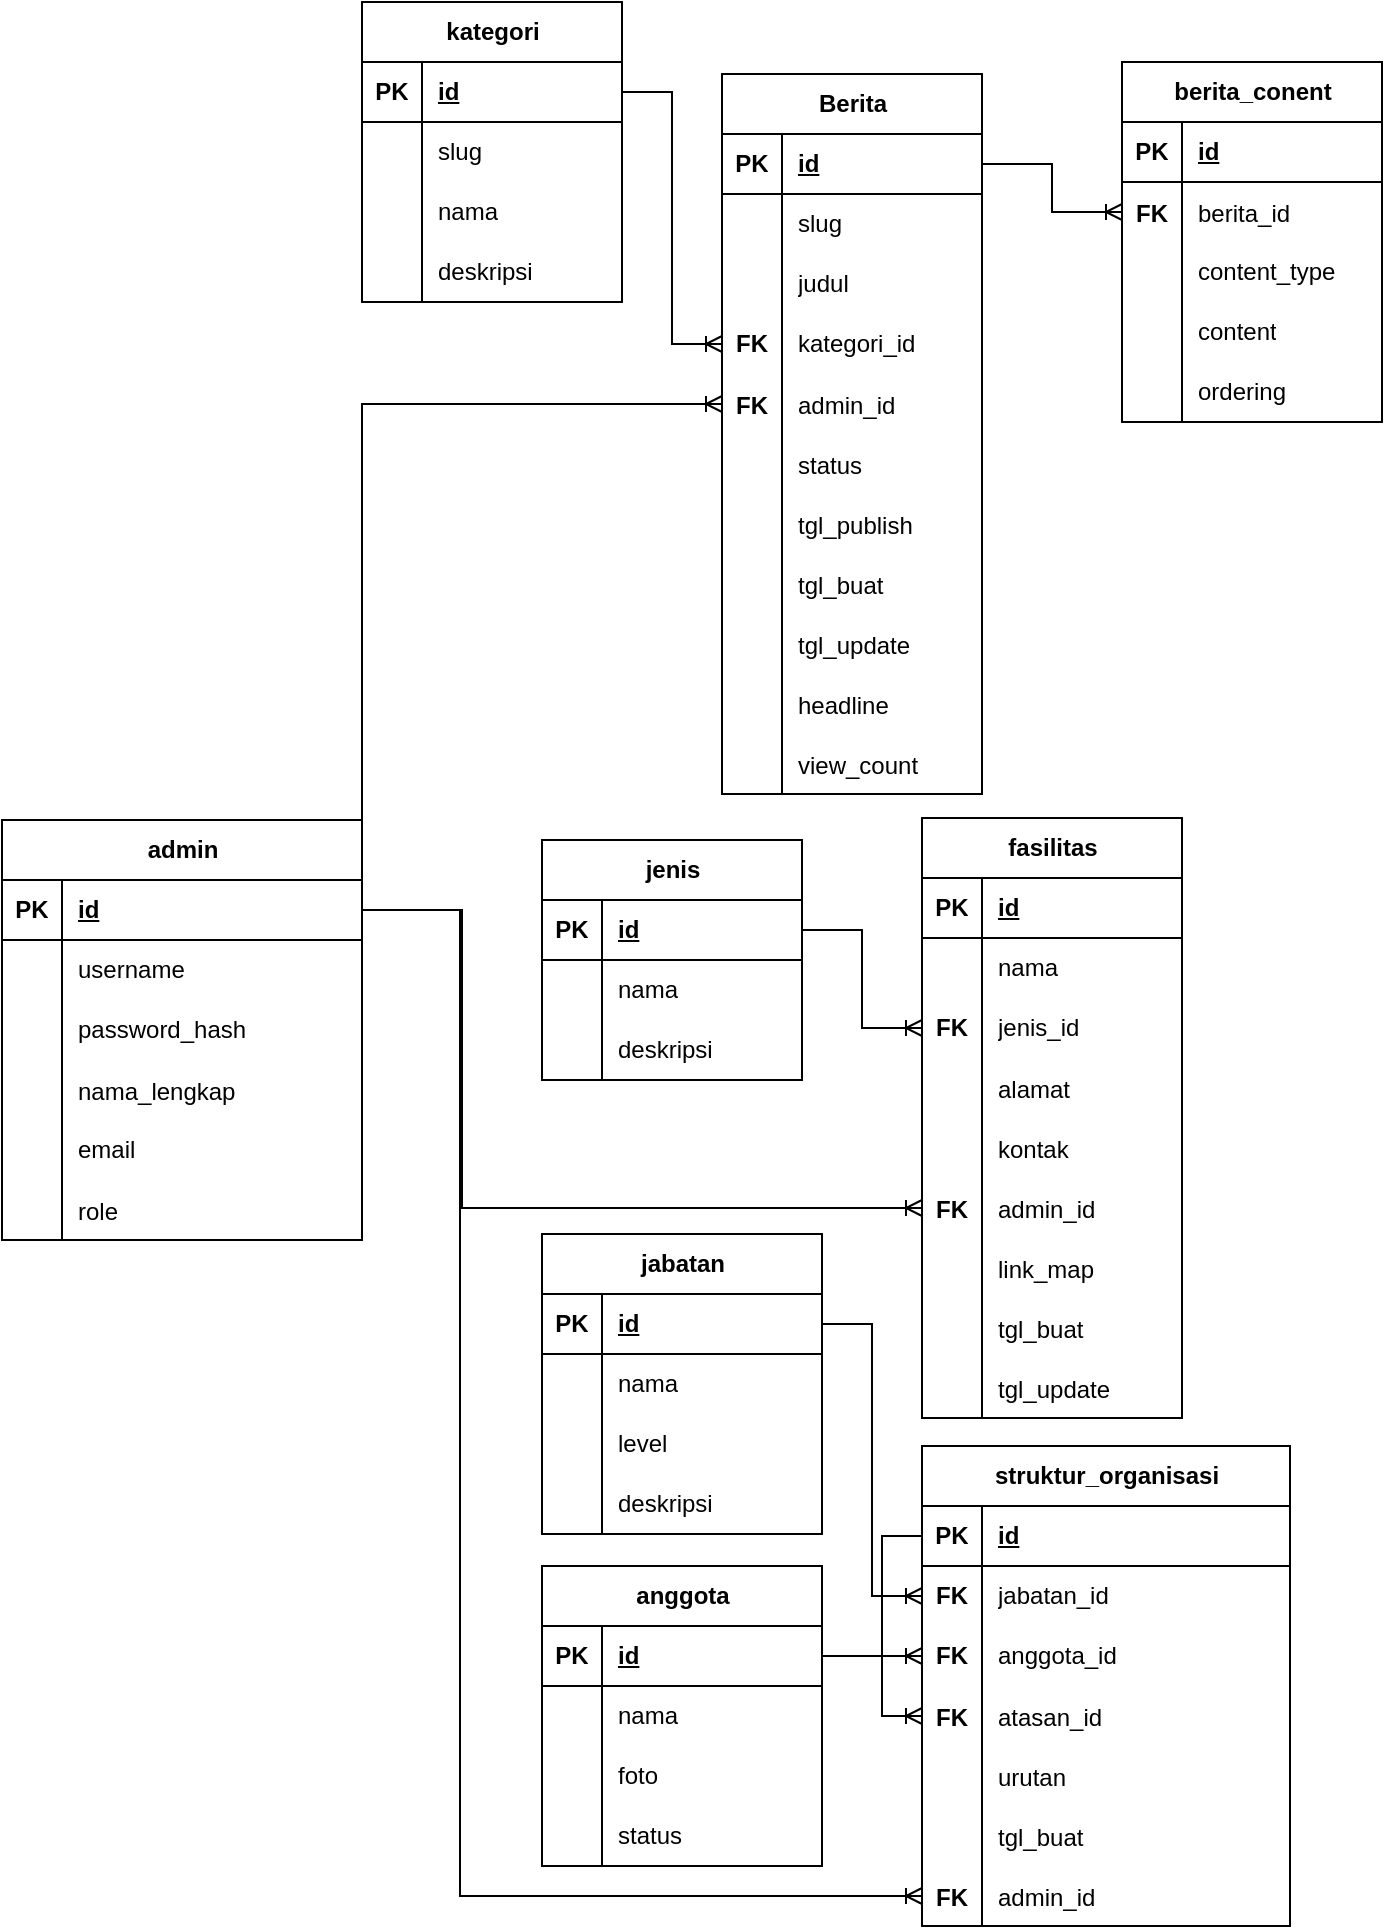 <mxfile version="27.0.9">
  <diagram name="Page-1" id="cSUBBvy3aydul2sepo6r">
    <mxGraphModel dx="1429" dy="1171" grid="0" gridSize="10" guides="1" tooltips="1" connect="1" arrows="1" fold="1" page="1" pageScale="1" pageWidth="827" pageHeight="1169" math="0" shadow="0">
      <root>
        <mxCell id="0" />
        <mxCell id="1" parent="0" />
        <mxCell id="IkmzxzV9DppKLUuK1JFX-2" style="edgeStyle=orthogonalEdgeStyle;rounded=0;orthogonalLoop=1;jettySize=auto;html=1;entryX=0;entryY=0.5;entryDx=0;entryDy=0;endArrow=ERoneToMany;endFill=0;" parent="1" source="rhD4lq1W77YX2N_1p_Zf-81" target="nZKKWfOyKsP0jCYNkTCt-26" edge="1">
          <mxGeometry relative="1" as="geometry" />
        </mxCell>
        <mxCell id="3QVw0OYUMFy-d4I39LsL-48" value="admin" style="shape=table;startSize=30;container=1;collapsible=1;childLayout=tableLayout;fixedRows=1;rowLines=0;fontStyle=1;align=center;resizeLast=1;html=1;" parent="1" vertex="1">
          <mxGeometry x="54" y="459" width="180" height="210" as="geometry" />
        </mxCell>
        <mxCell id="3QVw0OYUMFy-d4I39LsL-49" value="" style="shape=tableRow;horizontal=0;startSize=0;swimlaneHead=0;swimlaneBody=0;fillColor=none;collapsible=0;dropTarget=0;points=[[0,0.5],[1,0.5]];portConstraint=eastwest;top=0;left=0;right=0;bottom=1;" parent="3QVw0OYUMFy-d4I39LsL-48" vertex="1">
          <mxGeometry y="30" width="180" height="30" as="geometry" />
        </mxCell>
        <mxCell id="3QVw0OYUMFy-d4I39LsL-50" value="PK" style="shape=partialRectangle;connectable=0;fillColor=none;top=0;left=0;bottom=0;right=0;fontStyle=1;overflow=hidden;whiteSpace=wrap;html=1;" parent="3QVw0OYUMFy-d4I39LsL-49" vertex="1">
          <mxGeometry width="30" height="30" as="geometry">
            <mxRectangle width="30" height="30" as="alternateBounds" />
          </mxGeometry>
        </mxCell>
        <mxCell id="3QVw0OYUMFy-d4I39LsL-51" value="id" style="shape=partialRectangle;connectable=0;fillColor=none;top=0;left=0;bottom=0;right=0;align=left;spacingLeft=6;fontStyle=5;overflow=hidden;whiteSpace=wrap;html=1;" parent="3QVw0OYUMFy-d4I39LsL-49" vertex="1">
          <mxGeometry x="30" width="150" height="30" as="geometry">
            <mxRectangle width="150" height="30" as="alternateBounds" />
          </mxGeometry>
        </mxCell>
        <mxCell id="3QVw0OYUMFy-d4I39LsL-52" value="" style="shape=tableRow;horizontal=0;startSize=0;swimlaneHead=0;swimlaneBody=0;fillColor=none;collapsible=0;dropTarget=0;points=[[0,0.5],[1,0.5]];portConstraint=eastwest;top=0;left=0;right=0;bottom=0;" parent="3QVw0OYUMFy-d4I39LsL-48" vertex="1">
          <mxGeometry y="60" width="180" height="30" as="geometry" />
        </mxCell>
        <mxCell id="3QVw0OYUMFy-d4I39LsL-53" value="" style="shape=partialRectangle;connectable=0;fillColor=none;top=0;left=0;bottom=0;right=0;editable=1;overflow=hidden;whiteSpace=wrap;html=1;" parent="3QVw0OYUMFy-d4I39LsL-52" vertex="1">
          <mxGeometry width="30" height="30" as="geometry">
            <mxRectangle width="30" height="30" as="alternateBounds" />
          </mxGeometry>
        </mxCell>
        <mxCell id="3QVw0OYUMFy-d4I39LsL-54" value="username" style="shape=partialRectangle;connectable=0;fillColor=none;top=0;left=0;bottom=0;right=0;align=left;spacingLeft=6;overflow=hidden;whiteSpace=wrap;html=1;" parent="3QVw0OYUMFy-d4I39LsL-52" vertex="1">
          <mxGeometry x="30" width="150" height="30" as="geometry">
            <mxRectangle width="150" height="30" as="alternateBounds" />
          </mxGeometry>
        </mxCell>
        <mxCell id="3QVw0OYUMFy-d4I39LsL-55" value="" style="shape=tableRow;horizontal=0;startSize=0;swimlaneHead=0;swimlaneBody=0;fillColor=none;collapsible=0;dropTarget=0;points=[[0,0.5],[1,0.5]];portConstraint=eastwest;top=0;left=0;right=0;bottom=0;" parent="3QVw0OYUMFy-d4I39LsL-48" vertex="1">
          <mxGeometry y="90" width="180" height="30" as="geometry" />
        </mxCell>
        <mxCell id="3QVw0OYUMFy-d4I39LsL-56" value="" style="shape=partialRectangle;connectable=0;fillColor=none;top=0;left=0;bottom=0;right=0;editable=1;overflow=hidden;whiteSpace=wrap;html=1;" parent="3QVw0OYUMFy-d4I39LsL-55" vertex="1">
          <mxGeometry width="30" height="30" as="geometry">
            <mxRectangle width="30" height="30" as="alternateBounds" />
          </mxGeometry>
        </mxCell>
        <mxCell id="3QVw0OYUMFy-d4I39LsL-57" value="password_hash" style="shape=partialRectangle;connectable=0;fillColor=none;top=0;left=0;bottom=0;right=0;align=left;spacingLeft=6;overflow=hidden;whiteSpace=wrap;html=1;" parent="3QVw0OYUMFy-d4I39LsL-55" vertex="1">
          <mxGeometry x="30" width="150" height="30" as="geometry">
            <mxRectangle width="150" height="30" as="alternateBounds" />
          </mxGeometry>
        </mxCell>
        <mxCell id="VhhcnLdFDwOgfsDwkNdY-6" value="" style="shape=tableRow;horizontal=0;startSize=0;swimlaneHead=0;swimlaneBody=0;fillColor=none;collapsible=0;dropTarget=0;points=[[0,0.5],[1,0.5]];portConstraint=eastwest;top=0;left=0;right=0;bottom=0;" parent="3QVw0OYUMFy-d4I39LsL-48" vertex="1">
          <mxGeometry y="120" width="180" height="30" as="geometry" />
        </mxCell>
        <mxCell id="VhhcnLdFDwOgfsDwkNdY-7" value="" style="shape=partialRectangle;connectable=0;fillColor=none;top=0;left=0;bottom=0;right=0;editable=1;overflow=hidden;" parent="VhhcnLdFDwOgfsDwkNdY-6" vertex="1">
          <mxGeometry width="30" height="30" as="geometry">
            <mxRectangle width="30" height="30" as="alternateBounds" />
          </mxGeometry>
        </mxCell>
        <mxCell id="VhhcnLdFDwOgfsDwkNdY-8" value="nama_lengkap" style="shape=partialRectangle;connectable=0;fillColor=none;top=0;left=0;bottom=0;right=0;align=left;spacingLeft=6;overflow=hidden;" parent="VhhcnLdFDwOgfsDwkNdY-6" vertex="1">
          <mxGeometry x="30" width="150" height="30" as="geometry">
            <mxRectangle width="150" height="30" as="alternateBounds" />
          </mxGeometry>
        </mxCell>
        <mxCell id="3QVw0OYUMFy-d4I39LsL-58" value="" style="shape=tableRow;horizontal=0;startSize=0;swimlaneHead=0;swimlaneBody=0;fillColor=none;collapsible=0;dropTarget=0;points=[[0,0.5],[1,0.5]];portConstraint=eastwest;top=0;left=0;right=0;bottom=0;" parent="3QVw0OYUMFy-d4I39LsL-48" vertex="1">
          <mxGeometry y="150" width="180" height="30" as="geometry" />
        </mxCell>
        <mxCell id="3QVw0OYUMFy-d4I39LsL-59" value="" style="shape=partialRectangle;connectable=0;fillColor=none;top=0;left=0;bottom=0;right=0;editable=1;overflow=hidden;whiteSpace=wrap;html=1;" parent="3QVw0OYUMFy-d4I39LsL-58" vertex="1">
          <mxGeometry width="30" height="30" as="geometry">
            <mxRectangle width="30" height="30" as="alternateBounds" />
          </mxGeometry>
        </mxCell>
        <mxCell id="3QVw0OYUMFy-d4I39LsL-60" value="email" style="shape=partialRectangle;connectable=0;fillColor=none;top=0;left=0;bottom=0;right=0;align=left;spacingLeft=6;overflow=hidden;whiteSpace=wrap;html=1;" parent="3QVw0OYUMFy-d4I39LsL-58" vertex="1">
          <mxGeometry x="30" width="150" height="30" as="geometry">
            <mxRectangle width="150" height="30" as="alternateBounds" />
          </mxGeometry>
        </mxCell>
        <mxCell id="3QVw0OYUMFy-d4I39LsL-61" value="" style="shape=tableRow;horizontal=0;startSize=0;swimlaneHead=0;swimlaneBody=0;fillColor=none;collapsible=0;dropTarget=0;points=[[0,0.5],[1,0.5]];portConstraint=eastwest;top=0;left=0;right=0;bottom=0;" parent="3QVw0OYUMFy-d4I39LsL-48" vertex="1">
          <mxGeometry y="180" width="180" height="30" as="geometry" />
        </mxCell>
        <mxCell id="3QVw0OYUMFy-d4I39LsL-62" value="" style="shape=partialRectangle;connectable=0;fillColor=none;top=0;left=0;bottom=0;right=0;editable=1;overflow=hidden;" parent="3QVw0OYUMFy-d4I39LsL-61" vertex="1">
          <mxGeometry width="30" height="30" as="geometry">
            <mxRectangle width="30" height="30" as="alternateBounds" />
          </mxGeometry>
        </mxCell>
        <mxCell id="3QVw0OYUMFy-d4I39LsL-63" value="role" style="shape=partialRectangle;connectable=0;fillColor=none;top=0;left=0;bottom=0;right=0;align=left;spacingLeft=6;overflow=hidden;" parent="3QVw0OYUMFy-d4I39LsL-61" vertex="1">
          <mxGeometry x="30" width="150" height="30" as="geometry">
            <mxRectangle width="150" height="30" as="alternateBounds" />
          </mxGeometry>
        </mxCell>
        <mxCell id="3QVw0OYUMFy-d4I39LsL-120" value="Berita" style="shape=table;startSize=30;container=1;collapsible=1;childLayout=tableLayout;fixedRows=1;rowLines=0;fontStyle=1;align=center;resizeLast=1;html=1;" parent="1" vertex="1">
          <mxGeometry x="414" y="86" width="130" height="360" as="geometry" />
        </mxCell>
        <mxCell id="3QVw0OYUMFy-d4I39LsL-121" value="" style="shape=tableRow;horizontal=0;startSize=0;swimlaneHead=0;swimlaneBody=0;fillColor=none;collapsible=0;dropTarget=0;points=[[0,0.5],[1,0.5]];portConstraint=eastwest;top=0;left=0;right=0;bottom=1;" parent="3QVw0OYUMFy-d4I39LsL-120" vertex="1">
          <mxGeometry y="30" width="130" height="30" as="geometry" />
        </mxCell>
        <mxCell id="3QVw0OYUMFy-d4I39LsL-122" value="PK" style="shape=partialRectangle;connectable=0;fillColor=none;top=0;left=0;bottom=0;right=0;fontStyle=1;overflow=hidden;whiteSpace=wrap;html=1;" parent="3QVw0OYUMFy-d4I39LsL-121" vertex="1">
          <mxGeometry width="30" height="30" as="geometry">
            <mxRectangle width="30" height="30" as="alternateBounds" />
          </mxGeometry>
        </mxCell>
        <mxCell id="3QVw0OYUMFy-d4I39LsL-123" value="id" style="shape=partialRectangle;connectable=0;fillColor=none;top=0;left=0;bottom=0;right=0;align=left;spacingLeft=6;fontStyle=5;overflow=hidden;whiteSpace=wrap;html=1;" parent="3QVw0OYUMFy-d4I39LsL-121" vertex="1">
          <mxGeometry x="30" width="100" height="30" as="geometry">
            <mxRectangle width="100" height="30" as="alternateBounds" />
          </mxGeometry>
        </mxCell>
        <mxCell id="3QVw0OYUMFy-d4I39LsL-124" value="" style="shape=tableRow;horizontal=0;startSize=0;swimlaneHead=0;swimlaneBody=0;fillColor=none;collapsible=0;dropTarget=0;points=[[0,0.5],[1,0.5]];portConstraint=eastwest;top=0;left=0;right=0;bottom=0;" parent="3QVw0OYUMFy-d4I39LsL-120" vertex="1">
          <mxGeometry y="60" width="130" height="30" as="geometry" />
        </mxCell>
        <mxCell id="3QVw0OYUMFy-d4I39LsL-125" value="" style="shape=partialRectangle;connectable=0;fillColor=none;top=0;left=0;bottom=0;right=0;editable=1;overflow=hidden;whiteSpace=wrap;html=1;" parent="3QVw0OYUMFy-d4I39LsL-124" vertex="1">
          <mxGeometry width="30" height="30" as="geometry">
            <mxRectangle width="30" height="30" as="alternateBounds" />
          </mxGeometry>
        </mxCell>
        <mxCell id="3QVw0OYUMFy-d4I39LsL-126" value="slug" style="shape=partialRectangle;connectable=0;fillColor=none;top=0;left=0;bottom=0;right=0;align=left;spacingLeft=6;overflow=hidden;whiteSpace=wrap;html=1;" parent="3QVw0OYUMFy-d4I39LsL-124" vertex="1">
          <mxGeometry x="30" width="100" height="30" as="geometry">
            <mxRectangle width="100" height="30" as="alternateBounds" />
          </mxGeometry>
        </mxCell>
        <mxCell id="3QVw0OYUMFy-d4I39LsL-127" value="" style="shape=tableRow;horizontal=0;startSize=0;swimlaneHead=0;swimlaneBody=0;fillColor=none;collapsible=0;dropTarget=0;points=[[0,0.5],[1,0.5]];portConstraint=eastwest;top=0;left=0;right=0;bottom=0;" parent="3QVw0OYUMFy-d4I39LsL-120" vertex="1">
          <mxGeometry y="90" width="130" height="30" as="geometry" />
        </mxCell>
        <mxCell id="3QVw0OYUMFy-d4I39LsL-128" value="" style="shape=partialRectangle;connectable=0;fillColor=none;top=0;left=0;bottom=0;right=0;editable=1;overflow=hidden;whiteSpace=wrap;html=1;" parent="3QVw0OYUMFy-d4I39LsL-127" vertex="1">
          <mxGeometry width="30" height="30" as="geometry">
            <mxRectangle width="30" height="30" as="alternateBounds" />
          </mxGeometry>
        </mxCell>
        <mxCell id="3QVw0OYUMFy-d4I39LsL-129" value="judul" style="shape=partialRectangle;connectable=0;fillColor=none;top=0;left=0;bottom=0;right=0;align=left;spacingLeft=6;overflow=hidden;whiteSpace=wrap;html=1;" parent="3QVw0OYUMFy-d4I39LsL-127" vertex="1">
          <mxGeometry x="30" width="100" height="30" as="geometry">
            <mxRectangle width="100" height="30" as="alternateBounds" />
          </mxGeometry>
        </mxCell>
        <mxCell id="3QVw0OYUMFy-d4I39LsL-130" value="" style="shape=tableRow;horizontal=0;startSize=0;swimlaneHead=0;swimlaneBody=0;fillColor=none;collapsible=0;dropTarget=0;points=[[0,0.5],[1,0.5]];portConstraint=eastwest;top=0;left=0;right=0;bottom=0;" parent="3QVw0OYUMFy-d4I39LsL-120" vertex="1">
          <mxGeometry y="120" width="130" height="30" as="geometry" />
        </mxCell>
        <mxCell id="3QVw0OYUMFy-d4I39LsL-131" value="&lt;b&gt;FK&lt;/b&gt;" style="shape=partialRectangle;connectable=0;fillColor=none;top=0;left=0;bottom=0;right=0;editable=1;overflow=hidden;whiteSpace=wrap;html=1;" parent="3QVw0OYUMFy-d4I39LsL-130" vertex="1">
          <mxGeometry width="30" height="30" as="geometry">
            <mxRectangle width="30" height="30" as="alternateBounds" />
          </mxGeometry>
        </mxCell>
        <mxCell id="3QVw0OYUMFy-d4I39LsL-132" value="kategori_id" style="shape=partialRectangle;connectable=0;fillColor=none;top=0;left=0;bottom=0;right=0;align=left;spacingLeft=6;overflow=hidden;whiteSpace=wrap;html=1;" parent="3QVw0OYUMFy-d4I39LsL-130" vertex="1">
          <mxGeometry x="30" width="100" height="30" as="geometry">
            <mxRectangle width="100" height="30" as="alternateBounds" />
          </mxGeometry>
        </mxCell>
        <mxCell id="9CRrhd-RQEEb8VxODoWP-7" value="" style="shape=tableRow;horizontal=0;startSize=0;swimlaneHead=0;swimlaneBody=0;fillColor=none;collapsible=0;dropTarget=0;points=[[0,0.5],[1,0.5]];portConstraint=eastwest;top=0;left=0;right=0;bottom=0;" parent="3QVw0OYUMFy-d4I39LsL-120" vertex="1">
          <mxGeometry y="150" width="130" height="30" as="geometry" />
        </mxCell>
        <mxCell id="9CRrhd-RQEEb8VxODoWP-8" value="FK" style="shape=partialRectangle;connectable=0;fillColor=none;top=0;left=0;bottom=0;right=0;editable=1;overflow=hidden;fontStyle=1" parent="9CRrhd-RQEEb8VxODoWP-7" vertex="1">
          <mxGeometry width="30" height="30" as="geometry">
            <mxRectangle width="30" height="30" as="alternateBounds" />
          </mxGeometry>
        </mxCell>
        <mxCell id="9CRrhd-RQEEb8VxODoWP-9" value="admin_id" style="shape=partialRectangle;connectable=0;fillColor=none;top=0;left=0;bottom=0;right=0;align=left;spacingLeft=6;overflow=hidden;" parent="9CRrhd-RQEEb8VxODoWP-7" vertex="1">
          <mxGeometry x="30" width="100" height="30" as="geometry">
            <mxRectangle width="100" height="30" as="alternateBounds" />
          </mxGeometry>
        </mxCell>
        <mxCell id="9CRrhd-RQEEb8VxODoWP-10" value="" style="shape=tableRow;horizontal=0;startSize=0;swimlaneHead=0;swimlaneBody=0;fillColor=none;collapsible=0;dropTarget=0;points=[[0,0.5],[1,0.5]];portConstraint=eastwest;top=0;left=0;right=0;bottom=0;" parent="3QVw0OYUMFy-d4I39LsL-120" vertex="1">
          <mxGeometry y="180" width="130" height="30" as="geometry" />
        </mxCell>
        <mxCell id="9CRrhd-RQEEb8VxODoWP-11" value="" style="shape=partialRectangle;connectable=0;fillColor=none;top=0;left=0;bottom=0;right=0;editable=1;overflow=hidden;" parent="9CRrhd-RQEEb8VxODoWP-10" vertex="1">
          <mxGeometry width="30" height="30" as="geometry">
            <mxRectangle width="30" height="30" as="alternateBounds" />
          </mxGeometry>
        </mxCell>
        <mxCell id="9CRrhd-RQEEb8VxODoWP-12" value="status" style="shape=partialRectangle;connectable=0;fillColor=none;top=0;left=0;bottom=0;right=0;align=left;spacingLeft=6;overflow=hidden;" parent="9CRrhd-RQEEb8VxODoWP-10" vertex="1">
          <mxGeometry x="30" width="100" height="30" as="geometry">
            <mxRectangle width="100" height="30" as="alternateBounds" />
          </mxGeometry>
        </mxCell>
        <mxCell id="9CRrhd-RQEEb8VxODoWP-13" value="" style="shape=tableRow;horizontal=0;startSize=0;swimlaneHead=0;swimlaneBody=0;fillColor=none;collapsible=0;dropTarget=0;points=[[0,0.5],[1,0.5]];portConstraint=eastwest;top=0;left=0;right=0;bottom=0;" parent="3QVw0OYUMFy-d4I39LsL-120" vertex="1">
          <mxGeometry y="210" width="130" height="30" as="geometry" />
        </mxCell>
        <mxCell id="9CRrhd-RQEEb8VxODoWP-14" value="" style="shape=partialRectangle;connectable=0;fillColor=none;top=0;left=0;bottom=0;right=0;editable=1;overflow=hidden;" parent="9CRrhd-RQEEb8VxODoWP-13" vertex="1">
          <mxGeometry width="30" height="30" as="geometry">
            <mxRectangle width="30" height="30" as="alternateBounds" />
          </mxGeometry>
        </mxCell>
        <mxCell id="9CRrhd-RQEEb8VxODoWP-15" value="tgl_publish" style="shape=partialRectangle;connectable=0;fillColor=none;top=0;left=0;bottom=0;right=0;align=left;spacingLeft=6;overflow=hidden;" parent="9CRrhd-RQEEb8VxODoWP-13" vertex="1">
          <mxGeometry x="30" width="100" height="30" as="geometry">
            <mxRectangle width="100" height="30" as="alternateBounds" />
          </mxGeometry>
        </mxCell>
        <mxCell id="9CRrhd-RQEEb8VxODoWP-22" value="" style="shape=tableRow;horizontal=0;startSize=0;swimlaneHead=0;swimlaneBody=0;fillColor=none;collapsible=0;dropTarget=0;points=[[0,0.5],[1,0.5]];portConstraint=eastwest;top=0;left=0;right=0;bottom=0;" parent="3QVw0OYUMFy-d4I39LsL-120" vertex="1">
          <mxGeometry y="240" width="130" height="30" as="geometry" />
        </mxCell>
        <mxCell id="9CRrhd-RQEEb8VxODoWP-23" value="" style="shape=partialRectangle;connectable=0;fillColor=none;top=0;left=0;bottom=0;right=0;editable=1;overflow=hidden;" parent="9CRrhd-RQEEb8VxODoWP-22" vertex="1">
          <mxGeometry width="30" height="30" as="geometry">
            <mxRectangle width="30" height="30" as="alternateBounds" />
          </mxGeometry>
        </mxCell>
        <mxCell id="9CRrhd-RQEEb8VxODoWP-24" value="tgl_buat" style="shape=partialRectangle;connectable=0;fillColor=none;top=0;left=0;bottom=0;right=0;align=left;spacingLeft=6;overflow=hidden;" parent="9CRrhd-RQEEb8VxODoWP-22" vertex="1">
          <mxGeometry x="30" width="100" height="30" as="geometry">
            <mxRectangle width="100" height="30" as="alternateBounds" />
          </mxGeometry>
        </mxCell>
        <mxCell id="9CRrhd-RQEEb8VxODoWP-28" value="" style="shape=tableRow;horizontal=0;startSize=0;swimlaneHead=0;swimlaneBody=0;fillColor=none;collapsible=0;dropTarget=0;points=[[0,0.5],[1,0.5]];portConstraint=eastwest;top=0;left=0;right=0;bottom=0;" parent="3QVw0OYUMFy-d4I39LsL-120" vertex="1">
          <mxGeometry y="270" width="130" height="30" as="geometry" />
        </mxCell>
        <mxCell id="9CRrhd-RQEEb8VxODoWP-29" value="" style="shape=partialRectangle;connectable=0;fillColor=none;top=0;left=0;bottom=0;right=0;editable=1;overflow=hidden;" parent="9CRrhd-RQEEb8VxODoWP-28" vertex="1">
          <mxGeometry width="30" height="30" as="geometry">
            <mxRectangle width="30" height="30" as="alternateBounds" />
          </mxGeometry>
        </mxCell>
        <mxCell id="9CRrhd-RQEEb8VxODoWP-30" value="tgl_update" style="shape=partialRectangle;connectable=0;fillColor=none;top=0;left=0;bottom=0;right=0;align=left;spacingLeft=6;overflow=hidden;" parent="9CRrhd-RQEEb8VxODoWP-28" vertex="1">
          <mxGeometry x="30" width="100" height="30" as="geometry">
            <mxRectangle width="100" height="30" as="alternateBounds" />
          </mxGeometry>
        </mxCell>
        <mxCell id="9CRrhd-RQEEb8VxODoWP-25" value="" style="shape=tableRow;horizontal=0;startSize=0;swimlaneHead=0;swimlaneBody=0;fillColor=none;collapsible=0;dropTarget=0;points=[[0,0.5],[1,0.5]];portConstraint=eastwest;top=0;left=0;right=0;bottom=0;" parent="3QVw0OYUMFy-d4I39LsL-120" vertex="1">
          <mxGeometry y="300" width="130" height="30" as="geometry" />
        </mxCell>
        <mxCell id="9CRrhd-RQEEb8VxODoWP-26" value="" style="shape=partialRectangle;connectable=0;fillColor=none;top=0;left=0;bottom=0;right=0;editable=1;overflow=hidden;" parent="9CRrhd-RQEEb8VxODoWP-25" vertex="1">
          <mxGeometry width="30" height="30" as="geometry">
            <mxRectangle width="30" height="30" as="alternateBounds" />
          </mxGeometry>
        </mxCell>
        <mxCell id="9CRrhd-RQEEb8VxODoWP-27" value="headline" style="shape=partialRectangle;connectable=0;fillColor=none;top=0;left=0;bottom=0;right=0;align=left;spacingLeft=6;overflow=hidden;" parent="9CRrhd-RQEEb8VxODoWP-25" vertex="1">
          <mxGeometry x="30" width="100" height="30" as="geometry">
            <mxRectangle width="100" height="30" as="alternateBounds" />
          </mxGeometry>
        </mxCell>
        <mxCell id="9CRrhd-RQEEb8VxODoWP-31" value="" style="shape=tableRow;horizontal=0;startSize=0;swimlaneHead=0;swimlaneBody=0;fillColor=none;collapsible=0;dropTarget=0;points=[[0,0.5],[1,0.5]];portConstraint=eastwest;top=0;left=0;right=0;bottom=0;" parent="3QVw0OYUMFy-d4I39LsL-120" vertex="1">
          <mxGeometry y="330" width="130" height="30" as="geometry" />
        </mxCell>
        <mxCell id="9CRrhd-RQEEb8VxODoWP-32" value="" style="shape=partialRectangle;connectable=0;fillColor=none;top=0;left=0;bottom=0;right=0;editable=1;overflow=hidden;" parent="9CRrhd-RQEEb8VxODoWP-31" vertex="1">
          <mxGeometry width="30" height="30" as="geometry">
            <mxRectangle width="30" height="30" as="alternateBounds" />
          </mxGeometry>
        </mxCell>
        <mxCell id="9CRrhd-RQEEb8VxODoWP-33" value="view_count" style="shape=partialRectangle;connectable=0;fillColor=none;top=0;left=0;bottom=0;right=0;align=left;spacingLeft=6;overflow=hidden;" parent="9CRrhd-RQEEb8VxODoWP-31" vertex="1">
          <mxGeometry x="30" width="100" height="30" as="geometry">
            <mxRectangle width="100" height="30" as="alternateBounds" />
          </mxGeometry>
        </mxCell>
        <mxCell id="rhD4lq1W77YX2N_1p_Zf-80" value="struktur_organisasi" style="shape=table;startSize=30;container=1;collapsible=1;childLayout=tableLayout;fixedRows=1;rowLines=0;fontStyle=1;align=center;resizeLast=1;html=1;" parent="1" vertex="1">
          <mxGeometry x="514" y="772" width="184" height="240" as="geometry" />
        </mxCell>
        <mxCell id="rhD4lq1W77YX2N_1p_Zf-81" value="" style="shape=tableRow;horizontal=0;startSize=0;swimlaneHead=0;swimlaneBody=0;fillColor=none;collapsible=0;dropTarget=0;points=[[0,0.5],[1,0.5]];portConstraint=eastwest;top=0;left=0;right=0;bottom=1;" parent="rhD4lq1W77YX2N_1p_Zf-80" vertex="1">
          <mxGeometry y="30" width="184" height="30" as="geometry" />
        </mxCell>
        <mxCell id="rhD4lq1W77YX2N_1p_Zf-82" value="PK" style="shape=partialRectangle;connectable=0;fillColor=none;top=0;left=0;bottom=0;right=0;fontStyle=1;overflow=hidden;whiteSpace=wrap;html=1;" parent="rhD4lq1W77YX2N_1p_Zf-81" vertex="1">
          <mxGeometry width="30" height="30" as="geometry">
            <mxRectangle width="30" height="30" as="alternateBounds" />
          </mxGeometry>
        </mxCell>
        <mxCell id="rhD4lq1W77YX2N_1p_Zf-83" value="id" style="shape=partialRectangle;connectable=0;fillColor=none;top=0;left=0;bottom=0;right=0;align=left;spacingLeft=6;fontStyle=5;overflow=hidden;whiteSpace=wrap;html=1;" parent="rhD4lq1W77YX2N_1p_Zf-81" vertex="1">
          <mxGeometry x="30" width="154" height="30" as="geometry">
            <mxRectangle width="154" height="30" as="alternateBounds" />
          </mxGeometry>
        </mxCell>
        <mxCell id="rhD4lq1W77YX2N_1p_Zf-84" value="" style="shape=tableRow;horizontal=0;startSize=0;swimlaneHead=0;swimlaneBody=0;fillColor=none;collapsible=0;dropTarget=0;points=[[0,0.5],[1,0.5]];portConstraint=eastwest;top=0;left=0;right=0;bottom=0;" parent="rhD4lq1W77YX2N_1p_Zf-80" vertex="1">
          <mxGeometry y="60" width="184" height="30" as="geometry" />
        </mxCell>
        <mxCell id="rhD4lq1W77YX2N_1p_Zf-85" value="&lt;b&gt;FK&lt;/b&gt;" style="shape=partialRectangle;connectable=0;fillColor=none;top=0;left=0;bottom=0;right=0;editable=1;overflow=hidden;whiteSpace=wrap;html=1;" parent="rhD4lq1W77YX2N_1p_Zf-84" vertex="1">
          <mxGeometry width="30" height="30" as="geometry">
            <mxRectangle width="30" height="30" as="alternateBounds" />
          </mxGeometry>
        </mxCell>
        <mxCell id="rhD4lq1W77YX2N_1p_Zf-86" value="jabatan_id" style="shape=partialRectangle;connectable=0;fillColor=none;top=0;left=0;bottom=0;right=0;align=left;spacingLeft=6;overflow=hidden;whiteSpace=wrap;html=1;" parent="rhD4lq1W77YX2N_1p_Zf-84" vertex="1">
          <mxGeometry x="30" width="154" height="30" as="geometry">
            <mxRectangle width="154" height="30" as="alternateBounds" />
          </mxGeometry>
        </mxCell>
        <mxCell id="rhD4lq1W77YX2N_1p_Zf-87" value="" style="shape=tableRow;horizontal=0;startSize=0;swimlaneHead=0;swimlaneBody=0;fillColor=none;collapsible=0;dropTarget=0;points=[[0,0.5],[1,0.5]];portConstraint=eastwest;top=0;left=0;right=0;bottom=0;" parent="rhD4lq1W77YX2N_1p_Zf-80" vertex="1">
          <mxGeometry y="90" width="184" height="30" as="geometry" />
        </mxCell>
        <mxCell id="rhD4lq1W77YX2N_1p_Zf-88" value="&lt;b&gt;FK&lt;/b&gt;" style="shape=partialRectangle;connectable=0;fillColor=none;top=0;left=0;bottom=0;right=0;editable=1;overflow=hidden;whiteSpace=wrap;html=1;" parent="rhD4lq1W77YX2N_1p_Zf-87" vertex="1">
          <mxGeometry width="30" height="30" as="geometry">
            <mxRectangle width="30" height="30" as="alternateBounds" />
          </mxGeometry>
        </mxCell>
        <mxCell id="rhD4lq1W77YX2N_1p_Zf-89" value="anggota_id" style="shape=partialRectangle;connectable=0;fillColor=none;top=0;left=0;bottom=0;right=0;align=left;spacingLeft=6;overflow=hidden;whiteSpace=wrap;html=1;" parent="rhD4lq1W77YX2N_1p_Zf-87" vertex="1">
          <mxGeometry x="30" width="154" height="30" as="geometry">
            <mxRectangle width="154" height="30" as="alternateBounds" />
          </mxGeometry>
        </mxCell>
        <mxCell id="nZKKWfOyKsP0jCYNkTCt-26" value="" style="shape=tableRow;horizontal=0;startSize=0;swimlaneHead=0;swimlaneBody=0;fillColor=none;collapsible=0;dropTarget=0;points=[[0,0.5],[1,0.5]];portConstraint=eastwest;top=0;left=0;right=0;bottom=0;" parent="rhD4lq1W77YX2N_1p_Zf-80" vertex="1">
          <mxGeometry y="120" width="184" height="30" as="geometry" />
        </mxCell>
        <mxCell id="nZKKWfOyKsP0jCYNkTCt-27" value="FK" style="shape=partialRectangle;connectable=0;fillColor=none;top=0;left=0;bottom=0;right=0;editable=1;overflow=hidden;fontStyle=1" parent="nZKKWfOyKsP0jCYNkTCt-26" vertex="1">
          <mxGeometry width="30" height="30" as="geometry">
            <mxRectangle width="30" height="30" as="alternateBounds" />
          </mxGeometry>
        </mxCell>
        <mxCell id="nZKKWfOyKsP0jCYNkTCt-28" value="atasan_id" style="shape=partialRectangle;connectable=0;fillColor=none;top=0;left=0;bottom=0;right=0;align=left;spacingLeft=6;overflow=hidden;" parent="nZKKWfOyKsP0jCYNkTCt-26" vertex="1">
          <mxGeometry x="30" width="154" height="30" as="geometry">
            <mxRectangle width="154" height="30" as="alternateBounds" />
          </mxGeometry>
        </mxCell>
        <mxCell id="0wAQ2iljOuPhKGbGzamD-1" value="" style="shape=tableRow;horizontal=0;startSize=0;swimlaneHead=0;swimlaneBody=0;fillColor=none;collapsible=0;dropTarget=0;points=[[0,0.5],[1,0.5]];portConstraint=eastwest;top=0;left=0;right=0;bottom=0;" parent="rhD4lq1W77YX2N_1p_Zf-80" vertex="1">
          <mxGeometry y="150" width="184" height="30" as="geometry" />
        </mxCell>
        <mxCell id="0wAQ2iljOuPhKGbGzamD-2" value="" style="shape=partialRectangle;connectable=0;fillColor=none;top=0;left=0;bottom=0;right=0;editable=1;overflow=hidden;" parent="0wAQ2iljOuPhKGbGzamD-1" vertex="1">
          <mxGeometry width="30" height="30" as="geometry">
            <mxRectangle width="30" height="30" as="alternateBounds" />
          </mxGeometry>
        </mxCell>
        <mxCell id="0wAQ2iljOuPhKGbGzamD-3" value="urutan" style="shape=partialRectangle;connectable=0;fillColor=none;top=0;left=0;bottom=0;right=0;align=left;spacingLeft=6;overflow=hidden;" parent="0wAQ2iljOuPhKGbGzamD-1" vertex="1">
          <mxGeometry x="30" width="154" height="30" as="geometry">
            <mxRectangle width="154" height="30" as="alternateBounds" />
          </mxGeometry>
        </mxCell>
        <mxCell id="9CRrhd-RQEEb8VxODoWP-132" value="" style="shape=tableRow;horizontal=0;startSize=0;swimlaneHead=0;swimlaneBody=0;fillColor=none;collapsible=0;dropTarget=0;points=[[0,0.5],[1,0.5]];portConstraint=eastwest;top=0;left=0;right=0;bottom=0;" parent="rhD4lq1W77YX2N_1p_Zf-80" vertex="1">
          <mxGeometry y="180" width="184" height="30" as="geometry" />
        </mxCell>
        <mxCell id="9CRrhd-RQEEb8VxODoWP-133" value="" style="shape=partialRectangle;connectable=0;fillColor=none;top=0;left=0;bottom=0;right=0;editable=1;overflow=hidden;" parent="9CRrhd-RQEEb8VxODoWP-132" vertex="1">
          <mxGeometry width="30" height="30" as="geometry">
            <mxRectangle width="30" height="30" as="alternateBounds" />
          </mxGeometry>
        </mxCell>
        <mxCell id="9CRrhd-RQEEb8VxODoWP-134" value="tgl_buat" style="shape=partialRectangle;connectable=0;fillColor=none;top=0;left=0;bottom=0;right=0;align=left;spacingLeft=6;overflow=hidden;" parent="9CRrhd-RQEEb8VxODoWP-132" vertex="1">
          <mxGeometry x="30" width="154" height="30" as="geometry">
            <mxRectangle width="154" height="30" as="alternateBounds" />
          </mxGeometry>
        </mxCell>
        <mxCell id="NDymEcUR1e65Ne9e2YIa-1" value="" style="shape=tableRow;horizontal=0;startSize=0;swimlaneHead=0;swimlaneBody=0;fillColor=none;collapsible=0;dropTarget=0;points=[[0,0.5],[1,0.5]];portConstraint=eastwest;top=0;left=0;right=0;bottom=0;" vertex="1" parent="rhD4lq1W77YX2N_1p_Zf-80">
          <mxGeometry y="210" width="184" height="30" as="geometry" />
        </mxCell>
        <mxCell id="NDymEcUR1e65Ne9e2YIa-2" value="FK" style="shape=partialRectangle;connectable=0;fillColor=none;top=0;left=0;bottom=0;right=0;editable=1;overflow=hidden;fontStyle=1" vertex="1" parent="NDymEcUR1e65Ne9e2YIa-1">
          <mxGeometry width="30" height="30" as="geometry">
            <mxRectangle width="30" height="30" as="alternateBounds" />
          </mxGeometry>
        </mxCell>
        <mxCell id="NDymEcUR1e65Ne9e2YIa-3" value="admin_id" style="shape=partialRectangle;connectable=0;fillColor=none;top=0;left=0;bottom=0;right=0;align=left;spacingLeft=6;overflow=hidden;" vertex="1" parent="NDymEcUR1e65Ne9e2YIa-1">
          <mxGeometry x="30" width="154" height="30" as="geometry">
            <mxRectangle width="154" height="30" as="alternateBounds" />
          </mxGeometry>
        </mxCell>
        <mxCell id="rhD4lq1W77YX2N_1p_Zf-139" value="fasilitas" style="shape=table;startSize=30;container=1;collapsible=1;childLayout=tableLayout;fixedRows=1;rowLines=0;fontStyle=1;align=center;resizeLast=1;html=1;" parent="1" vertex="1">
          <mxGeometry x="514" y="458" width="130" height="300" as="geometry" />
        </mxCell>
        <mxCell id="rhD4lq1W77YX2N_1p_Zf-140" value="" style="shape=tableRow;horizontal=0;startSize=0;swimlaneHead=0;swimlaneBody=0;fillColor=none;collapsible=0;dropTarget=0;points=[[0,0.5],[1,0.5]];portConstraint=eastwest;top=0;left=0;right=0;bottom=1;" parent="rhD4lq1W77YX2N_1p_Zf-139" vertex="1">
          <mxGeometry y="30" width="130" height="30" as="geometry" />
        </mxCell>
        <mxCell id="rhD4lq1W77YX2N_1p_Zf-141" value="PK" style="shape=partialRectangle;connectable=0;fillColor=none;top=0;left=0;bottom=0;right=0;fontStyle=1;overflow=hidden;whiteSpace=wrap;html=1;" parent="rhD4lq1W77YX2N_1p_Zf-140" vertex="1">
          <mxGeometry width="30" height="30" as="geometry">
            <mxRectangle width="30" height="30" as="alternateBounds" />
          </mxGeometry>
        </mxCell>
        <mxCell id="rhD4lq1W77YX2N_1p_Zf-142" value="id" style="shape=partialRectangle;connectable=0;fillColor=none;top=0;left=0;bottom=0;right=0;align=left;spacingLeft=6;fontStyle=5;overflow=hidden;whiteSpace=wrap;html=1;" parent="rhD4lq1W77YX2N_1p_Zf-140" vertex="1">
          <mxGeometry x="30" width="100" height="30" as="geometry">
            <mxRectangle width="100" height="30" as="alternateBounds" />
          </mxGeometry>
        </mxCell>
        <mxCell id="rhD4lq1W77YX2N_1p_Zf-143" value="" style="shape=tableRow;horizontal=0;startSize=0;swimlaneHead=0;swimlaneBody=0;fillColor=none;collapsible=0;dropTarget=0;points=[[0,0.5],[1,0.5]];portConstraint=eastwest;top=0;left=0;right=0;bottom=0;" parent="rhD4lq1W77YX2N_1p_Zf-139" vertex="1">
          <mxGeometry y="60" width="130" height="30" as="geometry" />
        </mxCell>
        <mxCell id="rhD4lq1W77YX2N_1p_Zf-144" value="" style="shape=partialRectangle;connectable=0;fillColor=none;top=0;left=0;bottom=0;right=0;editable=1;overflow=hidden;whiteSpace=wrap;html=1;" parent="rhD4lq1W77YX2N_1p_Zf-143" vertex="1">
          <mxGeometry width="30" height="30" as="geometry">
            <mxRectangle width="30" height="30" as="alternateBounds" />
          </mxGeometry>
        </mxCell>
        <mxCell id="rhD4lq1W77YX2N_1p_Zf-145" value="nama" style="shape=partialRectangle;connectable=0;fillColor=none;top=0;left=0;bottom=0;right=0;align=left;spacingLeft=6;overflow=hidden;whiteSpace=wrap;html=1;" parent="rhD4lq1W77YX2N_1p_Zf-143" vertex="1">
          <mxGeometry x="30" width="100" height="30" as="geometry">
            <mxRectangle width="100" height="30" as="alternateBounds" />
          </mxGeometry>
        </mxCell>
        <mxCell id="rhD4lq1W77YX2N_1p_Zf-146" value="" style="shape=tableRow;horizontal=0;startSize=0;swimlaneHead=0;swimlaneBody=0;fillColor=none;collapsible=0;dropTarget=0;points=[[0,0.5],[1,0.5]];portConstraint=eastwest;top=0;left=0;right=0;bottom=0;" parent="rhD4lq1W77YX2N_1p_Zf-139" vertex="1">
          <mxGeometry y="90" width="130" height="30" as="geometry" />
        </mxCell>
        <mxCell id="rhD4lq1W77YX2N_1p_Zf-147" value="&lt;b&gt;FK&lt;/b&gt;" style="shape=partialRectangle;connectable=0;fillColor=none;top=0;left=0;bottom=0;right=0;editable=1;overflow=hidden;whiteSpace=wrap;html=1;" parent="rhD4lq1W77YX2N_1p_Zf-146" vertex="1">
          <mxGeometry width="30" height="30" as="geometry">
            <mxRectangle width="30" height="30" as="alternateBounds" />
          </mxGeometry>
        </mxCell>
        <mxCell id="rhD4lq1W77YX2N_1p_Zf-148" value="jenis_id" style="shape=partialRectangle;connectable=0;fillColor=none;top=0;left=0;bottom=0;right=0;align=left;spacingLeft=6;overflow=hidden;whiteSpace=wrap;html=1;" parent="rhD4lq1W77YX2N_1p_Zf-146" vertex="1">
          <mxGeometry x="30" width="100" height="30" as="geometry">
            <mxRectangle width="100" height="30" as="alternateBounds" />
          </mxGeometry>
        </mxCell>
        <mxCell id="rhD4lq1W77YX2N_1p_Zf-152" value="" style="shape=tableRow;horizontal=0;startSize=0;swimlaneHead=0;swimlaneBody=0;fillColor=none;collapsible=0;dropTarget=0;points=[[0,0.5],[1,0.5]];portConstraint=eastwest;top=0;left=0;right=0;bottom=0;" parent="rhD4lq1W77YX2N_1p_Zf-139" vertex="1">
          <mxGeometry y="120" width="130" height="30" as="geometry" />
        </mxCell>
        <mxCell id="rhD4lq1W77YX2N_1p_Zf-153" value="" style="shape=partialRectangle;connectable=0;fillColor=none;top=0;left=0;bottom=0;right=0;editable=1;overflow=hidden;" parent="rhD4lq1W77YX2N_1p_Zf-152" vertex="1">
          <mxGeometry width="30" height="30" as="geometry">
            <mxRectangle width="30" height="30" as="alternateBounds" />
          </mxGeometry>
        </mxCell>
        <mxCell id="rhD4lq1W77YX2N_1p_Zf-154" value="alamat" style="shape=partialRectangle;connectable=0;fillColor=none;top=0;left=0;bottom=0;right=0;align=left;spacingLeft=6;overflow=hidden;" parent="rhD4lq1W77YX2N_1p_Zf-152" vertex="1">
          <mxGeometry x="30" width="100" height="30" as="geometry">
            <mxRectangle width="100" height="30" as="alternateBounds" />
          </mxGeometry>
        </mxCell>
        <mxCell id="9CRrhd-RQEEb8VxODoWP-84" value="" style="shape=tableRow;horizontal=0;startSize=0;swimlaneHead=0;swimlaneBody=0;fillColor=none;collapsible=0;dropTarget=0;points=[[0,0.5],[1,0.5]];portConstraint=eastwest;top=0;left=0;right=0;bottom=0;" parent="rhD4lq1W77YX2N_1p_Zf-139" vertex="1">
          <mxGeometry y="150" width="130" height="30" as="geometry" />
        </mxCell>
        <mxCell id="9CRrhd-RQEEb8VxODoWP-85" value="" style="shape=partialRectangle;connectable=0;fillColor=none;top=0;left=0;bottom=0;right=0;editable=1;overflow=hidden;" parent="9CRrhd-RQEEb8VxODoWP-84" vertex="1">
          <mxGeometry width="30" height="30" as="geometry">
            <mxRectangle width="30" height="30" as="alternateBounds" />
          </mxGeometry>
        </mxCell>
        <mxCell id="9CRrhd-RQEEb8VxODoWP-86" value="kontak" style="shape=partialRectangle;connectable=0;fillColor=none;top=0;left=0;bottom=0;right=0;align=left;spacingLeft=6;overflow=hidden;" parent="9CRrhd-RQEEb8VxODoWP-84" vertex="1">
          <mxGeometry x="30" width="100" height="30" as="geometry">
            <mxRectangle width="100" height="30" as="alternateBounds" />
          </mxGeometry>
        </mxCell>
        <mxCell id="9CRrhd-RQEEb8VxODoWP-87" value="" style="shape=tableRow;horizontal=0;startSize=0;swimlaneHead=0;swimlaneBody=0;fillColor=none;collapsible=0;dropTarget=0;points=[[0,0.5],[1,0.5]];portConstraint=eastwest;top=0;left=0;right=0;bottom=0;" parent="rhD4lq1W77YX2N_1p_Zf-139" vertex="1">
          <mxGeometry y="180" width="130" height="30" as="geometry" />
        </mxCell>
        <mxCell id="9CRrhd-RQEEb8VxODoWP-88" value="FK" style="shape=partialRectangle;connectable=0;fillColor=none;top=0;left=0;bottom=0;right=0;editable=1;overflow=hidden;fontStyle=1" parent="9CRrhd-RQEEb8VxODoWP-87" vertex="1">
          <mxGeometry width="30" height="30" as="geometry">
            <mxRectangle width="30" height="30" as="alternateBounds" />
          </mxGeometry>
        </mxCell>
        <mxCell id="9CRrhd-RQEEb8VxODoWP-89" value="admin_id" style="shape=partialRectangle;connectable=0;fillColor=none;top=0;left=0;bottom=0;right=0;align=left;spacingLeft=6;overflow=hidden;" parent="9CRrhd-RQEEb8VxODoWP-87" vertex="1">
          <mxGeometry x="30" width="100" height="30" as="geometry">
            <mxRectangle width="100" height="30" as="alternateBounds" />
          </mxGeometry>
        </mxCell>
        <mxCell id="9CRrhd-RQEEb8VxODoWP-94" value="" style="shape=tableRow;horizontal=0;startSize=0;swimlaneHead=0;swimlaneBody=0;fillColor=none;collapsible=0;dropTarget=0;points=[[0,0.5],[1,0.5]];portConstraint=eastwest;top=0;left=0;right=0;bottom=0;" parent="rhD4lq1W77YX2N_1p_Zf-139" vertex="1">
          <mxGeometry y="210" width="130" height="30" as="geometry" />
        </mxCell>
        <mxCell id="9CRrhd-RQEEb8VxODoWP-95" value="" style="shape=partialRectangle;connectable=0;fillColor=none;top=0;left=0;bottom=0;right=0;editable=1;overflow=hidden;" parent="9CRrhd-RQEEb8VxODoWP-94" vertex="1">
          <mxGeometry width="30" height="30" as="geometry">
            <mxRectangle width="30" height="30" as="alternateBounds" />
          </mxGeometry>
        </mxCell>
        <mxCell id="9CRrhd-RQEEb8VxODoWP-96" value="link_map" style="shape=partialRectangle;connectable=0;fillColor=none;top=0;left=0;bottom=0;right=0;align=left;spacingLeft=6;overflow=hidden;" parent="9CRrhd-RQEEb8VxODoWP-94" vertex="1">
          <mxGeometry x="30" width="100" height="30" as="geometry">
            <mxRectangle width="100" height="30" as="alternateBounds" />
          </mxGeometry>
        </mxCell>
        <mxCell id="9CRrhd-RQEEb8VxODoWP-97" value="" style="shape=tableRow;horizontal=0;startSize=0;swimlaneHead=0;swimlaneBody=0;fillColor=none;collapsible=0;dropTarget=0;points=[[0,0.5],[1,0.5]];portConstraint=eastwest;top=0;left=0;right=0;bottom=0;" parent="rhD4lq1W77YX2N_1p_Zf-139" vertex="1">
          <mxGeometry y="240" width="130" height="30" as="geometry" />
        </mxCell>
        <mxCell id="9CRrhd-RQEEb8VxODoWP-98" value="" style="shape=partialRectangle;connectable=0;fillColor=none;top=0;left=0;bottom=0;right=0;editable=1;overflow=hidden;" parent="9CRrhd-RQEEb8VxODoWP-97" vertex="1">
          <mxGeometry width="30" height="30" as="geometry">
            <mxRectangle width="30" height="30" as="alternateBounds" />
          </mxGeometry>
        </mxCell>
        <mxCell id="9CRrhd-RQEEb8VxODoWP-99" value="tgl_buat" style="shape=partialRectangle;connectable=0;fillColor=none;top=0;left=0;bottom=0;right=0;align=left;spacingLeft=6;overflow=hidden;" parent="9CRrhd-RQEEb8VxODoWP-97" vertex="1">
          <mxGeometry x="30" width="100" height="30" as="geometry">
            <mxRectangle width="100" height="30" as="alternateBounds" />
          </mxGeometry>
        </mxCell>
        <mxCell id="9CRrhd-RQEEb8VxODoWP-100" value="" style="shape=tableRow;horizontal=0;startSize=0;swimlaneHead=0;swimlaneBody=0;fillColor=none;collapsible=0;dropTarget=0;points=[[0,0.5],[1,0.5]];portConstraint=eastwest;top=0;left=0;right=0;bottom=0;" parent="rhD4lq1W77YX2N_1p_Zf-139" vertex="1">
          <mxGeometry y="270" width="130" height="30" as="geometry" />
        </mxCell>
        <mxCell id="9CRrhd-RQEEb8VxODoWP-101" value="" style="shape=partialRectangle;connectable=0;fillColor=none;top=0;left=0;bottom=0;right=0;editable=1;overflow=hidden;" parent="9CRrhd-RQEEb8VxODoWP-100" vertex="1">
          <mxGeometry width="30" height="30" as="geometry">
            <mxRectangle width="30" height="30" as="alternateBounds" />
          </mxGeometry>
        </mxCell>
        <mxCell id="9CRrhd-RQEEb8VxODoWP-102" value="tgl_update" style="shape=partialRectangle;connectable=0;fillColor=none;top=0;left=0;bottom=0;right=0;align=left;spacingLeft=6;overflow=hidden;" parent="9CRrhd-RQEEb8VxODoWP-100" vertex="1">
          <mxGeometry x="30" width="100" height="30" as="geometry">
            <mxRectangle width="100" height="30" as="alternateBounds" />
          </mxGeometry>
        </mxCell>
        <mxCell id="xNoqQOCHdPCt0tXJWfMc-1" value="jabatan" style="shape=table;startSize=30;container=1;collapsible=1;childLayout=tableLayout;fixedRows=1;rowLines=0;fontStyle=1;align=center;resizeLast=1;html=1;" parent="1" vertex="1">
          <mxGeometry x="324" y="666" width="140" height="150" as="geometry" />
        </mxCell>
        <mxCell id="xNoqQOCHdPCt0tXJWfMc-2" value="" style="shape=tableRow;horizontal=0;startSize=0;swimlaneHead=0;swimlaneBody=0;fillColor=none;collapsible=0;dropTarget=0;points=[[0,0.5],[1,0.5]];portConstraint=eastwest;top=0;left=0;right=0;bottom=1;" parent="xNoqQOCHdPCt0tXJWfMc-1" vertex="1">
          <mxGeometry y="30" width="140" height="30" as="geometry" />
        </mxCell>
        <mxCell id="xNoqQOCHdPCt0tXJWfMc-3" value="PK" style="shape=partialRectangle;connectable=0;fillColor=none;top=0;left=0;bottom=0;right=0;fontStyle=1;overflow=hidden;whiteSpace=wrap;html=1;" parent="xNoqQOCHdPCt0tXJWfMc-2" vertex="1">
          <mxGeometry width="30" height="30" as="geometry">
            <mxRectangle width="30" height="30" as="alternateBounds" />
          </mxGeometry>
        </mxCell>
        <mxCell id="xNoqQOCHdPCt0tXJWfMc-4" value="id" style="shape=partialRectangle;connectable=0;fillColor=none;top=0;left=0;bottom=0;right=0;align=left;spacingLeft=6;fontStyle=5;overflow=hidden;whiteSpace=wrap;html=1;" parent="xNoqQOCHdPCt0tXJWfMc-2" vertex="1">
          <mxGeometry x="30" width="110" height="30" as="geometry">
            <mxRectangle width="110" height="30" as="alternateBounds" />
          </mxGeometry>
        </mxCell>
        <mxCell id="xNoqQOCHdPCt0tXJWfMc-5" value="" style="shape=tableRow;horizontal=0;startSize=0;swimlaneHead=0;swimlaneBody=0;fillColor=none;collapsible=0;dropTarget=0;points=[[0,0.5],[1,0.5]];portConstraint=eastwest;top=0;left=0;right=0;bottom=0;" parent="xNoqQOCHdPCt0tXJWfMc-1" vertex="1">
          <mxGeometry y="60" width="140" height="30" as="geometry" />
        </mxCell>
        <mxCell id="xNoqQOCHdPCt0tXJWfMc-6" value="" style="shape=partialRectangle;connectable=0;fillColor=none;top=0;left=0;bottom=0;right=0;editable=1;overflow=hidden;whiteSpace=wrap;html=1;" parent="xNoqQOCHdPCt0tXJWfMc-5" vertex="1">
          <mxGeometry width="30" height="30" as="geometry">
            <mxRectangle width="30" height="30" as="alternateBounds" />
          </mxGeometry>
        </mxCell>
        <mxCell id="xNoqQOCHdPCt0tXJWfMc-7" value="nama" style="shape=partialRectangle;connectable=0;fillColor=none;top=0;left=0;bottom=0;right=0;align=left;spacingLeft=6;overflow=hidden;whiteSpace=wrap;html=1;" parent="xNoqQOCHdPCt0tXJWfMc-5" vertex="1">
          <mxGeometry x="30" width="110" height="30" as="geometry">
            <mxRectangle width="110" height="30" as="alternateBounds" />
          </mxGeometry>
        </mxCell>
        <mxCell id="xNoqQOCHdPCt0tXJWfMc-8" value="" style="shape=tableRow;horizontal=0;startSize=0;swimlaneHead=0;swimlaneBody=0;fillColor=none;collapsible=0;dropTarget=0;points=[[0,0.5],[1,0.5]];portConstraint=eastwest;top=0;left=0;right=0;bottom=0;" parent="xNoqQOCHdPCt0tXJWfMc-1" vertex="1">
          <mxGeometry y="90" width="140" height="30" as="geometry" />
        </mxCell>
        <mxCell id="xNoqQOCHdPCt0tXJWfMc-9" value="" style="shape=partialRectangle;connectable=0;fillColor=none;top=0;left=0;bottom=0;right=0;editable=1;overflow=hidden;whiteSpace=wrap;html=1;" parent="xNoqQOCHdPCt0tXJWfMc-8" vertex="1">
          <mxGeometry width="30" height="30" as="geometry">
            <mxRectangle width="30" height="30" as="alternateBounds" />
          </mxGeometry>
        </mxCell>
        <mxCell id="xNoqQOCHdPCt0tXJWfMc-10" value="level" style="shape=partialRectangle;connectable=0;fillColor=none;top=0;left=0;bottom=0;right=0;align=left;spacingLeft=6;overflow=hidden;whiteSpace=wrap;html=1;" parent="xNoqQOCHdPCt0tXJWfMc-8" vertex="1">
          <mxGeometry x="30" width="110" height="30" as="geometry">
            <mxRectangle width="110" height="30" as="alternateBounds" />
          </mxGeometry>
        </mxCell>
        <mxCell id="xNoqQOCHdPCt0tXJWfMc-11" value="" style="shape=tableRow;horizontal=0;startSize=0;swimlaneHead=0;swimlaneBody=0;fillColor=none;collapsible=0;dropTarget=0;points=[[0,0.5],[1,0.5]];portConstraint=eastwest;top=0;left=0;right=0;bottom=0;" parent="xNoqQOCHdPCt0tXJWfMc-1" vertex="1">
          <mxGeometry y="120" width="140" height="30" as="geometry" />
        </mxCell>
        <mxCell id="xNoqQOCHdPCt0tXJWfMc-12" value="" style="shape=partialRectangle;connectable=0;fillColor=none;top=0;left=0;bottom=0;right=0;editable=1;overflow=hidden;whiteSpace=wrap;html=1;" parent="xNoqQOCHdPCt0tXJWfMc-11" vertex="1">
          <mxGeometry width="30" height="30" as="geometry">
            <mxRectangle width="30" height="30" as="alternateBounds" />
          </mxGeometry>
        </mxCell>
        <mxCell id="xNoqQOCHdPCt0tXJWfMc-13" value="deskripsi" style="shape=partialRectangle;connectable=0;fillColor=none;top=0;left=0;bottom=0;right=0;align=left;spacingLeft=6;overflow=hidden;whiteSpace=wrap;html=1;" parent="xNoqQOCHdPCt0tXJWfMc-11" vertex="1">
          <mxGeometry x="30" width="110" height="30" as="geometry">
            <mxRectangle width="110" height="30" as="alternateBounds" />
          </mxGeometry>
        </mxCell>
        <mxCell id="9CRrhd-RQEEb8VxODoWP-34" value="kategori" style="shape=table;startSize=30;container=1;collapsible=1;childLayout=tableLayout;fixedRows=1;rowLines=0;fontStyle=1;align=center;resizeLast=1;html=1;" parent="1" vertex="1">
          <mxGeometry x="234" y="50" width="130" height="150" as="geometry" />
        </mxCell>
        <mxCell id="9CRrhd-RQEEb8VxODoWP-35" value="" style="shape=tableRow;horizontal=0;startSize=0;swimlaneHead=0;swimlaneBody=0;fillColor=none;collapsible=0;dropTarget=0;points=[[0,0.5],[1,0.5]];portConstraint=eastwest;top=0;left=0;right=0;bottom=1;" parent="9CRrhd-RQEEb8VxODoWP-34" vertex="1">
          <mxGeometry y="30" width="130" height="30" as="geometry" />
        </mxCell>
        <mxCell id="9CRrhd-RQEEb8VxODoWP-36" value="PK" style="shape=partialRectangle;connectable=0;fillColor=none;top=0;left=0;bottom=0;right=0;fontStyle=1;overflow=hidden;whiteSpace=wrap;html=1;" parent="9CRrhd-RQEEb8VxODoWP-35" vertex="1">
          <mxGeometry width="30" height="30" as="geometry">
            <mxRectangle width="30" height="30" as="alternateBounds" />
          </mxGeometry>
        </mxCell>
        <mxCell id="9CRrhd-RQEEb8VxODoWP-37" value="id" style="shape=partialRectangle;connectable=0;fillColor=none;top=0;left=0;bottom=0;right=0;align=left;spacingLeft=6;fontStyle=5;overflow=hidden;whiteSpace=wrap;html=1;" parent="9CRrhd-RQEEb8VxODoWP-35" vertex="1">
          <mxGeometry x="30" width="100" height="30" as="geometry">
            <mxRectangle width="100" height="30" as="alternateBounds" />
          </mxGeometry>
        </mxCell>
        <mxCell id="9CRrhd-RQEEb8VxODoWP-38" value="" style="shape=tableRow;horizontal=0;startSize=0;swimlaneHead=0;swimlaneBody=0;fillColor=none;collapsible=0;dropTarget=0;points=[[0,0.5],[1,0.5]];portConstraint=eastwest;top=0;left=0;right=0;bottom=0;" parent="9CRrhd-RQEEb8VxODoWP-34" vertex="1">
          <mxGeometry y="60" width="130" height="30" as="geometry" />
        </mxCell>
        <mxCell id="9CRrhd-RQEEb8VxODoWP-39" value="" style="shape=partialRectangle;connectable=0;fillColor=none;top=0;left=0;bottom=0;right=0;editable=1;overflow=hidden;whiteSpace=wrap;html=1;" parent="9CRrhd-RQEEb8VxODoWP-38" vertex="1">
          <mxGeometry width="30" height="30" as="geometry">
            <mxRectangle width="30" height="30" as="alternateBounds" />
          </mxGeometry>
        </mxCell>
        <mxCell id="9CRrhd-RQEEb8VxODoWP-40" value="slug" style="shape=partialRectangle;connectable=0;fillColor=none;top=0;left=0;bottom=0;right=0;align=left;spacingLeft=6;overflow=hidden;whiteSpace=wrap;html=1;" parent="9CRrhd-RQEEb8VxODoWP-38" vertex="1">
          <mxGeometry x="30" width="100" height="30" as="geometry">
            <mxRectangle width="100" height="30" as="alternateBounds" />
          </mxGeometry>
        </mxCell>
        <mxCell id="9CRrhd-RQEEb8VxODoWP-41" value="" style="shape=tableRow;horizontal=0;startSize=0;swimlaneHead=0;swimlaneBody=0;fillColor=none;collapsible=0;dropTarget=0;points=[[0,0.5],[1,0.5]];portConstraint=eastwest;top=0;left=0;right=0;bottom=0;" parent="9CRrhd-RQEEb8VxODoWP-34" vertex="1">
          <mxGeometry y="90" width="130" height="30" as="geometry" />
        </mxCell>
        <mxCell id="9CRrhd-RQEEb8VxODoWP-42" value="" style="shape=partialRectangle;connectable=0;fillColor=none;top=0;left=0;bottom=0;right=0;editable=1;overflow=hidden;whiteSpace=wrap;html=1;" parent="9CRrhd-RQEEb8VxODoWP-41" vertex="1">
          <mxGeometry width="30" height="30" as="geometry">
            <mxRectangle width="30" height="30" as="alternateBounds" />
          </mxGeometry>
        </mxCell>
        <mxCell id="9CRrhd-RQEEb8VxODoWP-43" value="nama" style="shape=partialRectangle;connectable=0;fillColor=none;top=0;left=0;bottom=0;right=0;align=left;spacingLeft=6;overflow=hidden;whiteSpace=wrap;html=1;" parent="9CRrhd-RQEEb8VxODoWP-41" vertex="1">
          <mxGeometry x="30" width="100" height="30" as="geometry">
            <mxRectangle width="100" height="30" as="alternateBounds" />
          </mxGeometry>
        </mxCell>
        <mxCell id="9CRrhd-RQEEb8VxODoWP-44" value="" style="shape=tableRow;horizontal=0;startSize=0;swimlaneHead=0;swimlaneBody=0;fillColor=none;collapsible=0;dropTarget=0;points=[[0,0.5],[1,0.5]];portConstraint=eastwest;top=0;left=0;right=0;bottom=0;" parent="9CRrhd-RQEEb8VxODoWP-34" vertex="1">
          <mxGeometry y="120" width="130" height="30" as="geometry" />
        </mxCell>
        <mxCell id="9CRrhd-RQEEb8VxODoWP-45" value="" style="shape=partialRectangle;connectable=0;fillColor=none;top=0;left=0;bottom=0;right=0;editable=1;overflow=hidden;whiteSpace=wrap;html=1;" parent="9CRrhd-RQEEb8VxODoWP-44" vertex="1">
          <mxGeometry width="30" height="30" as="geometry">
            <mxRectangle width="30" height="30" as="alternateBounds" />
          </mxGeometry>
        </mxCell>
        <mxCell id="9CRrhd-RQEEb8VxODoWP-46" value="deskripsi" style="shape=partialRectangle;connectable=0;fillColor=none;top=0;left=0;bottom=0;right=0;align=left;spacingLeft=6;overflow=hidden;whiteSpace=wrap;html=1;" parent="9CRrhd-RQEEb8VxODoWP-44" vertex="1">
          <mxGeometry x="30" width="100" height="30" as="geometry">
            <mxRectangle width="100" height="30" as="alternateBounds" />
          </mxGeometry>
        </mxCell>
        <mxCell id="9CRrhd-RQEEb8VxODoWP-71" value="berita_conent" style="shape=table;startSize=30;container=1;collapsible=1;childLayout=tableLayout;fixedRows=1;rowLines=0;fontStyle=1;align=center;resizeLast=1;html=1;" parent="1" vertex="1">
          <mxGeometry x="614" y="80" width="130" height="180" as="geometry" />
        </mxCell>
        <mxCell id="9CRrhd-RQEEb8VxODoWP-72" value="" style="shape=tableRow;horizontal=0;startSize=0;swimlaneHead=0;swimlaneBody=0;fillColor=none;collapsible=0;dropTarget=0;points=[[0,0.5],[1,0.5]];portConstraint=eastwest;top=0;left=0;right=0;bottom=1;" parent="9CRrhd-RQEEb8VxODoWP-71" vertex="1">
          <mxGeometry y="30" width="130" height="30" as="geometry" />
        </mxCell>
        <mxCell id="9CRrhd-RQEEb8VxODoWP-73" value="PK" style="shape=partialRectangle;connectable=0;fillColor=none;top=0;left=0;bottom=0;right=0;fontStyle=1;overflow=hidden;whiteSpace=wrap;html=1;" parent="9CRrhd-RQEEb8VxODoWP-72" vertex="1">
          <mxGeometry width="30" height="30" as="geometry">
            <mxRectangle width="30" height="30" as="alternateBounds" />
          </mxGeometry>
        </mxCell>
        <mxCell id="9CRrhd-RQEEb8VxODoWP-74" value="id" style="shape=partialRectangle;connectable=0;fillColor=none;top=0;left=0;bottom=0;right=0;align=left;spacingLeft=6;fontStyle=5;overflow=hidden;whiteSpace=wrap;html=1;" parent="9CRrhd-RQEEb8VxODoWP-72" vertex="1">
          <mxGeometry x="30" width="100" height="30" as="geometry">
            <mxRectangle width="100" height="30" as="alternateBounds" />
          </mxGeometry>
        </mxCell>
        <mxCell id="9CRrhd-RQEEb8VxODoWP-154" value="" style="shape=tableRow;horizontal=0;startSize=0;swimlaneHead=0;swimlaneBody=0;fillColor=none;collapsible=0;dropTarget=0;points=[[0,0.5],[1,0.5]];portConstraint=eastwest;top=0;left=0;right=0;bottom=0;" parent="9CRrhd-RQEEb8VxODoWP-71" vertex="1">
          <mxGeometry y="60" width="130" height="30" as="geometry" />
        </mxCell>
        <mxCell id="9CRrhd-RQEEb8VxODoWP-155" value="FK" style="shape=partialRectangle;connectable=0;fillColor=none;top=0;left=0;bottom=0;right=0;editable=1;overflow=hidden;fontStyle=1" parent="9CRrhd-RQEEb8VxODoWP-154" vertex="1">
          <mxGeometry width="30" height="30" as="geometry">
            <mxRectangle width="30" height="30" as="alternateBounds" />
          </mxGeometry>
        </mxCell>
        <mxCell id="9CRrhd-RQEEb8VxODoWP-156" value="berita_id" style="shape=partialRectangle;connectable=0;fillColor=none;top=0;left=0;bottom=0;right=0;align=left;spacingLeft=6;overflow=hidden;" parent="9CRrhd-RQEEb8VxODoWP-154" vertex="1">
          <mxGeometry x="30" width="100" height="30" as="geometry">
            <mxRectangle width="100" height="30" as="alternateBounds" />
          </mxGeometry>
        </mxCell>
        <mxCell id="9CRrhd-RQEEb8VxODoWP-75" value="" style="shape=tableRow;horizontal=0;startSize=0;swimlaneHead=0;swimlaneBody=0;fillColor=none;collapsible=0;dropTarget=0;points=[[0,0.5],[1,0.5]];portConstraint=eastwest;top=0;left=0;right=0;bottom=0;" parent="9CRrhd-RQEEb8VxODoWP-71" vertex="1">
          <mxGeometry y="90" width="130" height="30" as="geometry" />
        </mxCell>
        <mxCell id="9CRrhd-RQEEb8VxODoWP-76" value="" style="shape=partialRectangle;connectable=0;fillColor=none;top=0;left=0;bottom=0;right=0;editable=1;overflow=hidden;whiteSpace=wrap;html=1;" parent="9CRrhd-RQEEb8VxODoWP-75" vertex="1">
          <mxGeometry width="30" height="30" as="geometry">
            <mxRectangle width="30" height="30" as="alternateBounds" />
          </mxGeometry>
        </mxCell>
        <mxCell id="9CRrhd-RQEEb8VxODoWP-77" value="content_type" style="shape=partialRectangle;connectable=0;fillColor=none;top=0;left=0;bottom=0;right=0;align=left;spacingLeft=6;overflow=hidden;whiteSpace=wrap;html=1;" parent="9CRrhd-RQEEb8VxODoWP-75" vertex="1">
          <mxGeometry x="30" width="100" height="30" as="geometry">
            <mxRectangle width="100" height="30" as="alternateBounds" />
          </mxGeometry>
        </mxCell>
        <mxCell id="9CRrhd-RQEEb8VxODoWP-78" value="" style="shape=tableRow;horizontal=0;startSize=0;swimlaneHead=0;swimlaneBody=0;fillColor=none;collapsible=0;dropTarget=0;points=[[0,0.5],[1,0.5]];portConstraint=eastwest;top=0;left=0;right=0;bottom=0;" parent="9CRrhd-RQEEb8VxODoWP-71" vertex="1">
          <mxGeometry y="120" width="130" height="30" as="geometry" />
        </mxCell>
        <mxCell id="9CRrhd-RQEEb8VxODoWP-79" value="" style="shape=partialRectangle;connectable=0;fillColor=none;top=0;left=0;bottom=0;right=0;editable=1;overflow=hidden;whiteSpace=wrap;html=1;" parent="9CRrhd-RQEEb8VxODoWP-78" vertex="1">
          <mxGeometry width="30" height="30" as="geometry">
            <mxRectangle width="30" height="30" as="alternateBounds" />
          </mxGeometry>
        </mxCell>
        <mxCell id="9CRrhd-RQEEb8VxODoWP-80" value="content" style="shape=partialRectangle;connectable=0;fillColor=none;top=0;left=0;bottom=0;right=0;align=left;spacingLeft=6;overflow=hidden;whiteSpace=wrap;html=1;" parent="9CRrhd-RQEEb8VxODoWP-78" vertex="1">
          <mxGeometry x="30" width="100" height="30" as="geometry">
            <mxRectangle width="100" height="30" as="alternateBounds" />
          </mxGeometry>
        </mxCell>
        <mxCell id="9CRrhd-RQEEb8VxODoWP-81" value="" style="shape=tableRow;horizontal=0;startSize=0;swimlaneHead=0;swimlaneBody=0;fillColor=none;collapsible=0;dropTarget=0;points=[[0,0.5],[1,0.5]];portConstraint=eastwest;top=0;left=0;right=0;bottom=0;" parent="9CRrhd-RQEEb8VxODoWP-71" vertex="1">
          <mxGeometry y="150" width="130" height="30" as="geometry" />
        </mxCell>
        <mxCell id="9CRrhd-RQEEb8VxODoWP-82" value="" style="shape=partialRectangle;connectable=0;fillColor=none;top=0;left=0;bottom=0;right=0;editable=1;overflow=hidden;whiteSpace=wrap;html=1;" parent="9CRrhd-RQEEb8VxODoWP-81" vertex="1">
          <mxGeometry width="30" height="30" as="geometry">
            <mxRectangle width="30" height="30" as="alternateBounds" />
          </mxGeometry>
        </mxCell>
        <mxCell id="9CRrhd-RQEEb8VxODoWP-83" value="ordering" style="shape=partialRectangle;connectable=0;fillColor=none;top=0;left=0;bottom=0;right=0;align=left;spacingLeft=6;overflow=hidden;whiteSpace=wrap;html=1;" parent="9CRrhd-RQEEb8VxODoWP-81" vertex="1">
          <mxGeometry x="30" width="100" height="30" as="geometry">
            <mxRectangle width="100" height="30" as="alternateBounds" />
          </mxGeometry>
        </mxCell>
        <mxCell id="9CRrhd-RQEEb8VxODoWP-103" value="jenis" style="shape=table;startSize=30;container=1;collapsible=1;childLayout=tableLayout;fixedRows=1;rowLines=0;fontStyle=1;align=center;resizeLast=1;html=1;" parent="1" vertex="1">
          <mxGeometry x="324" y="469" width="130" height="120" as="geometry" />
        </mxCell>
        <mxCell id="9CRrhd-RQEEb8VxODoWP-104" value="" style="shape=tableRow;horizontal=0;startSize=0;swimlaneHead=0;swimlaneBody=0;fillColor=none;collapsible=0;dropTarget=0;points=[[0,0.5],[1,0.5]];portConstraint=eastwest;top=0;left=0;right=0;bottom=1;" parent="9CRrhd-RQEEb8VxODoWP-103" vertex="1">
          <mxGeometry y="30" width="130" height="30" as="geometry" />
        </mxCell>
        <mxCell id="9CRrhd-RQEEb8VxODoWP-105" value="PK" style="shape=partialRectangle;connectable=0;fillColor=none;top=0;left=0;bottom=0;right=0;fontStyle=1;overflow=hidden;whiteSpace=wrap;html=1;" parent="9CRrhd-RQEEb8VxODoWP-104" vertex="1">
          <mxGeometry width="30" height="30" as="geometry">
            <mxRectangle width="30" height="30" as="alternateBounds" />
          </mxGeometry>
        </mxCell>
        <mxCell id="9CRrhd-RQEEb8VxODoWP-106" value="id" style="shape=partialRectangle;connectable=0;fillColor=none;top=0;left=0;bottom=0;right=0;align=left;spacingLeft=6;fontStyle=5;overflow=hidden;whiteSpace=wrap;html=1;" parent="9CRrhd-RQEEb8VxODoWP-104" vertex="1">
          <mxGeometry x="30" width="100" height="30" as="geometry">
            <mxRectangle width="100" height="30" as="alternateBounds" />
          </mxGeometry>
        </mxCell>
        <mxCell id="9CRrhd-RQEEb8VxODoWP-107" value="" style="shape=tableRow;horizontal=0;startSize=0;swimlaneHead=0;swimlaneBody=0;fillColor=none;collapsible=0;dropTarget=0;points=[[0,0.5],[1,0.5]];portConstraint=eastwest;top=0;left=0;right=0;bottom=0;" parent="9CRrhd-RQEEb8VxODoWP-103" vertex="1">
          <mxGeometry y="60" width="130" height="30" as="geometry" />
        </mxCell>
        <mxCell id="9CRrhd-RQEEb8VxODoWP-108" value="" style="shape=partialRectangle;connectable=0;fillColor=none;top=0;left=0;bottom=0;right=0;editable=1;overflow=hidden;whiteSpace=wrap;html=1;" parent="9CRrhd-RQEEb8VxODoWP-107" vertex="1">
          <mxGeometry width="30" height="30" as="geometry">
            <mxRectangle width="30" height="30" as="alternateBounds" />
          </mxGeometry>
        </mxCell>
        <mxCell id="9CRrhd-RQEEb8VxODoWP-109" value="nama" style="shape=partialRectangle;connectable=0;fillColor=none;top=0;left=0;bottom=0;right=0;align=left;spacingLeft=6;overflow=hidden;whiteSpace=wrap;html=1;" parent="9CRrhd-RQEEb8VxODoWP-107" vertex="1">
          <mxGeometry x="30" width="100" height="30" as="geometry">
            <mxRectangle width="100" height="30" as="alternateBounds" />
          </mxGeometry>
        </mxCell>
        <mxCell id="9CRrhd-RQEEb8VxODoWP-110" value="" style="shape=tableRow;horizontal=0;startSize=0;swimlaneHead=0;swimlaneBody=0;fillColor=none;collapsible=0;dropTarget=0;points=[[0,0.5],[1,0.5]];portConstraint=eastwest;top=0;left=0;right=0;bottom=0;" parent="9CRrhd-RQEEb8VxODoWP-103" vertex="1">
          <mxGeometry y="90" width="130" height="30" as="geometry" />
        </mxCell>
        <mxCell id="9CRrhd-RQEEb8VxODoWP-111" value="" style="shape=partialRectangle;connectable=0;fillColor=none;top=0;left=0;bottom=0;right=0;editable=1;overflow=hidden;whiteSpace=wrap;html=1;" parent="9CRrhd-RQEEb8VxODoWP-110" vertex="1">
          <mxGeometry width="30" height="30" as="geometry">
            <mxRectangle width="30" height="30" as="alternateBounds" />
          </mxGeometry>
        </mxCell>
        <mxCell id="9CRrhd-RQEEb8VxODoWP-112" value="deskripsi" style="shape=partialRectangle;connectable=0;fillColor=none;top=0;left=0;bottom=0;right=0;align=left;spacingLeft=6;overflow=hidden;whiteSpace=wrap;html=1;" parent="9CRrhd-RQEEb8VxODoWP-110" vertex="1">
          <mxGeometry x="30" width="100" height="30" as="geometry">
            <mxRectangle width="100" height="30" as="alternateBounds" />
          </mxGeometry>
        </mxCell>
        <mxCell id="9CRrhd-RQEEb8VxODoWP-135" value="anggota" style="shape=table;startSize=30;container=1;collapsible=1;childLayout=tableLayout;fixedRows=1;rowLines=0;fontStyle=1;align=center;resizeLast=1;html=1;" parent="1" vertex="1">
          <mxGeometry x="324" y="832" width="140" height="150" as="geometry" />
        </mxCell>
        <mxCell id="9CRrhd-RQEEb8VxODoWP-136" value="" style="shape=tableRow;horizontal=0;startSize=0;swimlaneHead=0;swimlaneBody=0;fillColor=none;collapsible=0;dropTarget=0;points=[[0,0.5],[1,0.5]];portConstraint=eastwest;top=0;left=0;right=0;bottom=1;" parent="9CRrhd-RQEEb8VxODoWP-135" vertex="1">
          <mxGeometry y="30" width="140" height="30" as="geometry" />
        </mxCell>
        <mxCell id="9CRrhd-RQEEb8VxODoWP-137" value="PK" style="shape=partialRectangle;connectable=0;fillColor=none;top=0;left=0;bottom=0;right=0;fontStyle=1;overflow=hidden;whiteSpace=wrap;html=1;" parent="9CRrhd-RQEEb8VxODoWP-136" vertex="1">
          <mxGeometry width="30" height="30" as="geometry">
            <mxRectangle width="30" height="30" as="alternateBounds" />
          </mxGeometry>
        </mxCell>
        <mxCell id="9CRrhd-RQEEb8VxODoWP-138" value="id" style="shape=partialRectangle;connectable=0;fillColor=none;top=0;left=0;bottom=0;right=0;align=left;spacingLeft=6;fontStyle=5;overflow=hidden;whiteSpace=wrap;html=1;" parent="9CRrhd-RQEEb8VxODoWP-136" vertex="1">
          <mxGeometry x="30" width="110" height="30" as="geometry">
            <mxRectangle width="110" height="30" as="alternateBounds" />
          </mxGeometry>
        </mxCell>
        <mxCell id="9CRrhd-RQEEb8VxODoWP-139" value="" style="shape=tableRow;horizontal=0;startSize=0;swimlaneHead=0;swimlaneBody=0;fillColor=none;collapsible=0;dropTarget=0;points=[[0,0.5],[1,0.5]];portConstraint=eastwest;top=0;left=0;right=0;bottom=0;" parent="9CRrhd-RQEEb8VxODoWP-135" vertex="1">
          <mxGeometry y="60" width="140" height="30" as="geometry" />
        </mxCell>
        <mxCell id="9CRrhd-RQEEb8VxODoWP-140" value="" style="shape=partialRectangle;connectable=0;fillColor=none;top=0;left=0;bottom=0;right=0;editable=1;overflow=hidden;whiteSpace=wrap;html=1;" parent="9CRrhd-RQEEb8VxODoWP-139" vertex="1">
          <mxGeometry width="30" height="30" as="geometry">
            <mxRectangle width="30" height="30" as="alternateBounds" />
          </mxGeometry>
        </mxCell>
        <mxCell id="9CRrhd-RQEEb8VxODoWP-141" value="nama" style="shape=partialRectangle;connectable=0;fillColor=none;top=0;left=0;bottom=0;right=0;align=left;spacingLeft=6;overflow=hidden;whiteSpace=wrap;html=1;" parent="9CRrhd-RQEEb8VxODoWP-139" vertex="1">
          <mxGeometry x="30" width="110" height="30" as="geometry">
            <mxRectangle width="110" height="30" as="alternateBounds" />
          </mxGeometry>
        </mxCell>
        <mxCell id="9CRrhd-RQEEb8VxODoWP-142" value="" style="shape=tableRow;horizontal=0;startSize=0;swimlaneHead=0;swimlaneBody=0;fillColor=none;collapsible=0;dropTarget=0;points=[[0,0.5],[1,0.5]];portConstraint=eastwest;top=0;left=0;right=0;bottom=0;" parent="9CRrhd-RQEEb8VxODoWP-135" vertex="1">
          <mxGeometry y="90" width="140" height="30" as="geometry" />
        </mxCell>
        <mxCell id="9CRrhd-RQEEb8VxODoWP-143" value="" style="shape=partialRectangle;connectable=0;fillColor=none;top=0;left=0;bottom=0;right=0;editable=1;overflow=hidden;whiteSpace=wrap;html=1;" parent="9CRrhd-RQEEb8VxODoWP-142" vertex="1">
          <mxGeometry width="30" height="30" as="geometry">
            <mxRectangle width="30" height="30" as="alternateBounds" />
          </mxGeometry>
        </mxCell>
        <mxCell id="9CRrhd-RQEEb8VxODoWP-144" value="foto" style="shape=partialRectangle;connectable=0;fillColor=none;top=0;left=0;bottom=0;right=0;align=left;spacingLeft=6;overflow=hidden;whiteSpace=wrap;html=1;" parent="9CRrhd-RQEEb8VxODoWP-142" vertex="1">
          <mxGeometry x="30" width="110" height="30" as="geometry">
            <mxRectangle width="110" height="30" as="alternateBounds" />
          </mxGeometry>
        </mxCell>
        <mxCell id="9CRrhd-RQEEb8VxODoWP-145" value="" style="shape=tableRow;horizontal=0;startSize=0;swimlaneHead=0;swimlaneBody=0;fillColor=none;collapsible=0;dropTarget=0;points=[[0,0.5],[1,0.5]];portConstraint=eastwest;top=0;left=0;right=0;bottom=0;" parent="9CRrhd-RQEEb8VxODoWP-135" vertex="1">
          <mxGeometry y="120" width="140" height="30" as="geometry" />
        </mxCell>
        <mxCell id="9CRrhd-RQEEb8VxODoWP-146" value="" style="shape=partialRectangle;connectable=0;fillColor=none;top=0;left=0;bottom=0;right=0;editable=1;overflow=hidden;whiteSpace=wrap;html=1;" parent="9CRrhd-RQEEb8VxODoWP-145" vertex="1">
          <mxGeometry width="30" height="30" as="geometry">
            <mxRectangle width="30" height="30" as="alternateBounds" />
          </mxGeometry>
        </mxCell>
        <mxCell id="9CRrhd-RQEEb8VxODoWP-147" value="status" style="shape=partialRectangle;connectable=0;fillColor=none;top=0;left=0;bottom=0;right=0;align=left;spacingLeft=6;overflow=hidden;whiteSpace=wrap;html=1;" parent="9CRrhd-RQEEb8VxODoWP-145" vertex="1">
          <mxGeometry x="30" width="110" height="30" as="geometry">
            <mxRectangle width="110" height="30" as="alternateBounds" />
          </mxGeometry>
        </mxCell>
        <mxCell id="9CRrhd-RQEEb8VxODoWP-161" value="" style="edgeStyle=orthogonalEdgeStyle;fontSize=12;html=1;endArrow=ERoneToMany;rounded=0;exitX=1;exitY=0.5;exitDx=0;exitDy=0;entryX=0;entryY=0.5;entryDx=0;entryDy=0;" parent="1" source="3QVw0OYUMFy-d4I39LsL-49" target="9CRrhd-RQEEb8VxODoWP-7" edge="1">
          <mxGeometry width="100" height="100" relative="1" as="geometry">
            <mxPoint x="174" y="489" as="sourcePoint" />
            <mxPoint x="274" y="389" as="targetPoint" />
            <Array as="points">
              <mxPoint x="234" y="251" />
            </Array>
          </mxGeometry>
        </mxCell>
        <mxCell id="9CRrhd-RQEEb8VxODoWP-162" value="" style="fontSize=12;html=1;endArrow=ERoneToMany;rounded=0;exitX=1;exitY=0.5;exitDx=0;exitDy=0;edgeStyle=orthogonalEdgeStyle;entryX=0;entryY=0.5;entryDx=0;entryDy=0;" parent="1" source="3QVw0OYUMFy-d4I39LsL-49" target="9CRrhd-RQEEb8VxODoWP-87" edge="1">
          <mxGeometry width="100" height="100" relative="1" as="geometry">
            <mxPoint x="254" y="569" as="sourcePoint" />
            <mxPoint x="484" y="689" as="targetPoint" />
            <Array as="points">
              <mxPoint x="284" y="504" />
              <mxPoint x="284" y="653" />
            </Array>
          </mxGeometry>
        </mxCell>
        <mxCell id="9CRrhd-RQEEb8VxODoWP-172" value="" style="edgeStyle=orthogonalEdgeStyle;fontSize=12;html=1;endArrow=ERoneToMany;rounded=0;exitX=1;exitY=0.5;exitDx=0;exitDy=0;entryX=0;entryY=0.5;entryDx=0;entryDy=0;" parent="1" source="3QVw0OYUMFy-d4I39LsL-121" target="9CRrhd-RQEEb8VxODoWP-154" edge="1">
          <mxGeometry width="100" height="100" relative="1" as="geometry">
            <mxPoint x="623" y="249" as="sourcePoint" />
            <mxPoint x="723" y="149" as="targetPoint" />
          </mxGeometry>
        </mxCell>
        <mxCell id="9CRrhd-RQEEb8VxODoWP-173" value="" style="edgeStyle=orthogonalEdgeStyle;fontSize=12;html=1;endArrow=ERoneToMany;rounded=0;entryX=0;entryY=0.5;entryDx=0;entryDy=0;exitX=1;exitY=0.5;exitDx=0;exitDy=0;" parent="1" source="9CRrhd-RQEEb8VxODoWP-104" target="rhD4lq1W77YX2N_1p_Zf-146" edge="1">
          <mxGeometry width="100" height="100" relative="1" as="geometry">
            <mxPoint x="484" y="439" as="sourcePoint" />
            <mxPoint x="584" y="339" as="targetPoint" />
          </mxGeometry>
        </mxCell>
        <mxCell id="9CRrhd-RQEEb8VxODoWP-175" value="" style="edgeStyle=orthogonalEdgeStyle;fontSize=12;html=1;endArrow=ERoneToMany;rounded=0;entryX=0;entryY=0.5;entryDx=0;entryDy=0;exitX=1;exitY=0.5;exitDx=0;exitDy=0;" parent="1" source="9CRrhd-RQEEb8VxODoWP-35" target="3QVw0OYUMFy-d4I39LsL-130" edge="1">
          <mxGeometry width="100" height="100" relative="1" as="geometry">
            <mxPoint x="284" y="419" as="sourcePoint" />
            <mxPoint x="384" y="319" as="targetPoint" />
          </mxGeometry>
        </mxCell>
        <mxCell id="9CRrhd-RQEEb8VxODoWP-177" value="" style="edgeStyle=orthogonalEdgeStyle;fontSize=12;html=1;endArrow=ERoneToMany;rounded=0;entryX=0;entryY=0.5;entryDx=0;entryDy=0;exitX=1;exitY=0.5;exitDx=0;exitDy=0;" parent="1" source="9CRrhd-RQEEb8VxODoWP-136" target="rhD4lq1W77YX2N_1p_Zf-87" edge="1">
          <mxGeometry width="100" height="100" relative="1" as="geometry">
            <mxPoint x="154" y="959" as="sourcePoint" />
            <mxPoint x="254" y="859" as="targetPoint" />
          </mxGeometry>
        </mxCell>
        <mxCell id="9CRrhd-RQEEb8VxODoWP-178" value="" style="edgeStyle=orthogonalEdgeStyle;fontSize=12;html=1;endArrow=ERoneToMany;rounded=0;entryX=0;entryY=0.5;entryDx=0;entryDy=0;exitX=1;exitY=0.5;exitDx=0;exitDy=0;" parent="1" source="xNoqQOCHdPCt0tXJWfMc-2" target="rhD4lq1W77YX2N_1p_Zf-84" edge="1">
          <mxGeometry width="100" height="100" relative="1" as="geometry">
            <mxPoint x="204" y="839" as="sourcePoint" />
            <mxPoint x="304" y="739" as="targetPoint" />
          </mxGeometry>
        </mxCell>
        <mxCell id="NDymEcUR1e65Ne9e2YIa-4" style="edgeStyle=orthogonalEdgeStyle;rounded=0;orthogonalLoop=1;jettySize=auto;html=1;entryX=0;entryY=0.5;entryDx=0;entryDy=0;endArrow=ERoneToMany;endFill=0;" edge="1" parent="1" source="3QVw0OYUMFy-d4I39LsL-49" target="NDymEcUR1e65Ne9e2YIa-1">
          <mxGeometry relative="1" as="geometry">
            <Array as="points">
              <mxPoint x="283" y="504" />
              <mxPoint x="283" y="997" />
            </Array>
          </mxGeometry>
        </mxCell>
      </root>
    </mxGraphModel>
  </diagram>
</mxfile>
